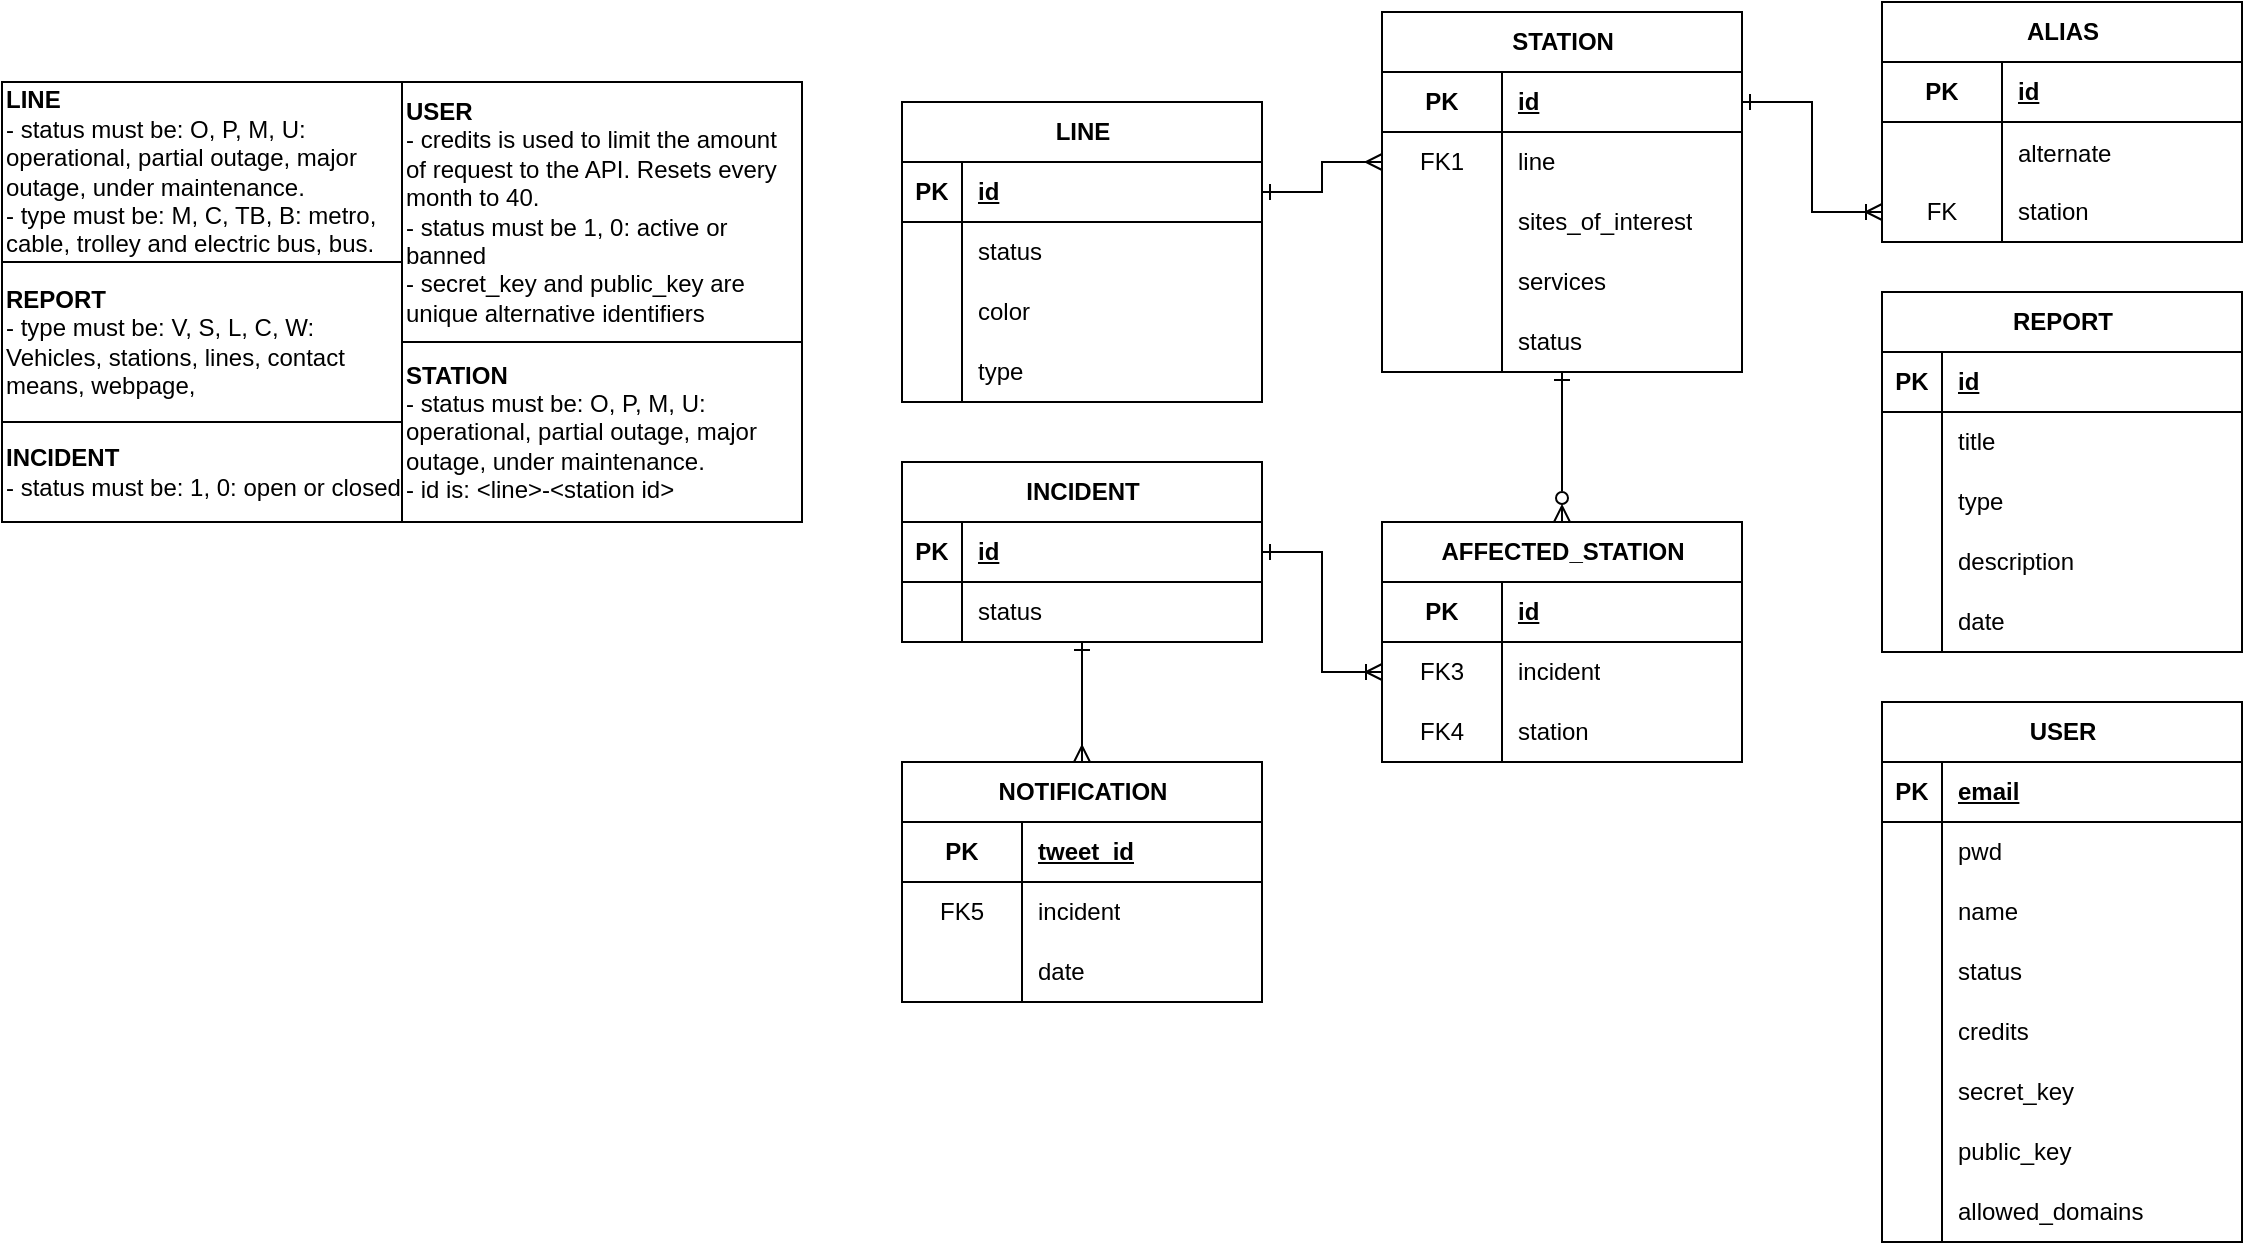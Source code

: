 <mxfile version="21.1.7" type="github">
  <diagram name="Page-1" id="pH_cB6uXY_K46Tci0Ps3">
    <mxGraphModel dx="2284" dy="811" grid="1" gridSize="10" guides="1" tooltips="1" connect="1" arrows="1" fold="1" page="1" pageScale="1" pageWidth="850" pageHeight="1100" math="0" shadow="0">
      <root>
        <mxCell id="0" />
        <mxCell id="1" parent="0" />
        <mxCell id="TTDSjRV2ZxzpHKE5z74O-1" value="LINE" style="shape=table;startSize=30;container=1;collapsible=1;childLayout=tableLayout;fixedRows=1;rowLines=0;fontStyle=1;align=center;resizeLast=1;html=1;" parent="1" vertex="1">
          <mxGeometry x="130" y="90" width="180" height="150" as="geometry" />
        </mxCell>
        <mxCell id="TTDSjRV2ZxzpHKE5z74O-2" value="" style="shape=tableRow;horizontal=0;startSize=0;swimlaneHead=0;swimlaneBody=0;fillColor=none;collapsible=0;dropTarget=0;points=[[0,0.5],[1,0.5]];portConstraint=eastwest;top=0;left=0;right=0;bottom=1;" parent="TTDSjRV2ZxzpHKE5z74O-1" vertex="1">
          <mxGeometry y="30" width="180" height="30" as="geometry" />
        </mxCell>
        <mxCell id="TTDSjRV2ZxzpHKE5z74O-3" value="PK" style="shape=partialRectangle;connectable=0;fillColor=none;top=0;left=0;bottom=0;right=0;fontStyle=1;overflow=hidden;whiteSpace=wrap;html=1;" parent="TTDSjRV2ZxzpHKE5z74O-2" vertex="1">
          <mxGeometry width="30" height="30" as="geometry">
            <mxRectangle width="30" height="30" as="alternateBounds" />
          </mxGeometry>
        </mxCell>
        <mxCell id="TTDSjRV2ZxzpHKE5z74O-4" value="id" style="shape=partialRectangle;connectable=0;fillColor=none;top=0;left=0;bottom=0;right=0;align=left;spacingLeft=6;fontStyle=5;overflow=hidden;whiteSpace=wrap;html=1;" parent="TTDSjRV2ZxzpHKE5z74O-2" vertex="1">
          <mxGeometry x="30" width="150" height="30" as="geometry">
            <mxRectangle width="150" height="30" as="alternateBounds" />
          </mxGeometry>
        </mxCell>
        <mxCell id="TTDSjRV2ZxzpHKE5z74O-5" value="" style="shape=tableRow;horizontal=0;startSize=0;swimlaneHead=0;swimlaneBody=0;fillColor=none;collapsible=0;dropTarget=0;points=[[0,0.5],[1,0.5]];portConstraint=eastwest;top=0;left=0;right=0;bottom=0;" parent="TTDSjRV2ZxzpHKE5z74O-1" vertex="1">
          <mxGeometry y="60" width="180" height="30" as="geometry" />
        </mxCell>
        <mxCell id="TTDSjRV2ZxzpHKE5z74O-6" value="" style="shape=partialRectangle;connectable=0;fillColor=none;top=0;left=0;bottom=0;right=0;editable=1;overflow=hidden;whiteSpace=wrap;html=1;" parent="TTDSjRV2ZxzpHKE5z74O-5" vertex="1">
          <mxGeometry width="30" height="30" as="geometry">
            <mxRectangle width="30" height="30" as="alternateBounds" />
          </mxGeometry>
        </mxCell>
        <mxCell id="TTDSjRV2ZxzpHKE5z74O-7" value="status" style="shape=partialRectangle;connectable=0;fillColor=none;top=0;left=0;bottom=0;right=0;align=left;spacingLeft=6;overflow=hidden;whiteSpace=wrap;html=1;" parent="TTDSjRV2ZxzpHKE5z74O-5" vertex="1">
          <mxGeometry x="30" width="150" height="30" as="geometry">
            <mxRectangle width="150" height="30" as="alternateBounds" />
          </mxGeometry>
        </mxCell>
        <mxCell id="TTDSjRV2ZxzpHKE5z74O-115" value="" style="shape=tableRow;horizontal=0;startSize=0;swimlaneHead=0;swimlaneBody=0;fillColor=none;collapsible=0;dropTarget=0;points=[[0,0.5],[1,0.5]];portConstraint=eastwest;top=0;left=0;right=0;bottom=0;" parent="TTDSjRV2ZxzpHKE5z74O-1" vertex="1">
          <mxGeometry y="90" width="180" height="30" as="geometry" />
        </mxCell>
        <mxCell id="TTDSjRV2ZxzpHKE5z74O-116" value="" style="shape=partialRectangle;connectable=0;fillColor=none;top=0;left=0;bottom=0;right=0;editable=1;overflow=hidden;whiteSpace=wrap;html=1;" parent="TTDSjRV2ZxzpHKE5z74O-115" vertex="1">
          <mxGeometry width="30" height="30" as="geometry">
            <mxRectangle width="30" height="30" as="alternateBounds" />
          </mxGeometry>
        </mxCell>
        <mxCell id="TTDSjRV2ZxzpHKE5z74O-117" value="color" style="shape=partialRectangle;connectable=0;fillColor=none;top=0;left=0;bottom=0;right=0;align=left;spacingLeft=6;overflow=hidden;whiteSpace=wrap;html=1;" parent="TTDSjRV2ZxzpHKE5z74O-115" vertex="1">
          <mxGeometry x="30" width="150" height="30" as="geometry">
            <mxRectangle width="150" height="30" as="alternateBounds" />
          </mxGeometry>
        </mxCell>
        <mxCell id="TTDSjRV2ZxzpHKE5z74O-118" value="" style="shape=tableRow;horizontal=0;startSize=0;swimlaneHead=0;swimlaneBody=0;fillColor=none;collapsible=0;dropTarget=0;points=[[0,0.5],[1,0.5]];portConstraint=eastwest;top=0;left=0;right=0;bottom=0;" parent="TTDSjRV2ZxzpHKE5z74O-1" vertex="1">
          <mxGeometry y="120" width="180" height="30" as="geometry" />
        </mxCell>
        <mxCell id="TTDSjRV2ZxzpHKE5z74O-119" value="" style="shape=partialRectangle;connectable=0;fillColor=none;top=0;left=0;bottom=0;right=0;editable=1;overflow=hidden;whiteSpace=wrap;html=1;" parent="TTDSjRV2ZxzpHKE5z74O-118" vertex="1">
          <mxGeometry width="30" height="30" as="geometry">
            <mxRectangle width="30" height="30" as="alternateBounds" />
          </mxGeometry>
        </mxCell>
        <mxCell id="TTDSjRV2ZxzpHKE5z74O-120" value="type" style="shape=partialRectangle;connectable=0;fillColor=none;top=0;left=0;bottom=0;right=0;align=left;spacingLeft=6;overflow=hidden;whiteSpace=wrap;html=1;" parent="TTDSjRV2ZxzpHKE5z74O-118" vertex="1">
          <mxGeometry x="30" width="150" height="30" as="geometry">
            <mxRectangle width="150" height="30" as="alternateBounds" />
          </mxGeometry>
        </mxCell>
        <mxCell id="TTDSjRV2ZxzpHKE5z74O-14" value="STATION" style="shape=table;startSize=30;container=1;collapsible=1;childLayout=tableLayout;fixedRows=1;rowLines=0;fontStyle=1;align=center;resizeLast=1;html=1;" parent="1" vertex="1">
          <mxGeometry x="370" y="45" width="180" height="180" as="geometry" />
        </mxCell>
        <mxCell id="TTDSjRV2ZxzpHKE5z74O-15" value="" style="shape=tableRow;horizontal=0;startSize=0;swimlaneHead=0;swimlaneBody=0;fillColor=none;collapsible=0;dropTarget=0;points=[[0,0.5],[1,0.5]];portConstraint=eastwest;top=0;left=0;right=0;bottom=1;strokeColor=default;swimlaneLine=1;" parent="TTDSjRV2ZxzpHKE5z74O-14" vertex="1">
          <mxGeometry y="30" width="180" height="30" as="geometry" />
        </mxCell>
        <mxCell id="TTDSjRV2ZxzpHKE5z74O-16" value="PK" style="shape=partialRectangle;connectable=0;fillColor=none;top=0;left=0;bottom=0;right=0;fontStyle=1;overflow=hidden;whiteSpace=wrap;html=1;shadow=0;strokeColor=default;strokeWidth=1;" parent="TTDSjRV2ZxzpHKE5z74O-15" vertex="1">
          <mxGeometry width="60" height="30" as="geometry">
            <mxRectangle width="60" height="30" as="alternateBounds" />
          </mxGeometry>
        </mxCell>
        <mxCell id="TTDSjRV2ZxzpHKE5z74O-17" value="id" style="shape=partialRectangle;connectable=0;fillColor=none;top=0;left=0;bottom=0;right=0;align=left;spacingLeft=6;fontStyle=5;overflow=hidden;whiteSpace=wrap;html=1;shadow=0;strokeColor=default;strokeWidth=1;" parent="TTDSjRV2ZxzpHKE5z74O-15" vertex="1">
          <mxGeometry x="60" width="120" height="30" as="geometry">
            <mxRectangle width="120" height="30" as="alternateBounds" />
          </mxGeometry>
        </mxCell>
        <mxCell id="2Jf9krf_tAscjqMSyNpT-32" value="" style="shape=tableRow;horizontal=0;startSize=0;swimlaneHead=0;swimlaneBody=0;fillColor=none;collapsible=0;dropTarget=0;points=[[0,0.5],[1,0.5]];portConstraint=eastwest;top=0;left=0;right=0;bottom=0;" vertex="1" parent="TTDSjRV2ZxzpHKE5z74O-14">
          <mxGeometry y="60" width="180" height="30" as="geometry" />
        </mxCell>
        <mxCell id="2Jf9krf_tAscjqMSyNpT-33" value="FK1" style="shape=partialRectangle;connectable=0;fillColor=none;top=0;left=0;bottom=0;right=0;fontStyle=0;overflow=hidden;whiteSpace=wrap;html=1;" vertex="1" parent="2Jf9krf_tAscjqMSyNpT-32">
          <mxGeometry width="60" height="30" as="geometry">
            <mxRectangle width="60" height="30" as="alternateBounds" />
          </mxGeometry>
        </mxCell>
        <mxCell id="2Jf9krf_tAscjqMSyNpT-34" value="line" style="shape=partialRectangle;connectable=0;fillColor=none;top=0;left=0;bottom=0;right=0;align=left;spacingLeft=6;fontStyle=0;overflow=hidden;whiteSpace=wrap;html=1;" vertex="1" parent="2Jf9krf_tAscjqMSyNpT-32">
          <mxGeometry x="60" width="120" height="30" as="geometry">
            <mxRectangle width="120" height="30" as="alternateBounds" />
          </mxGeometry>
        </mxCell>
        <mxCell id="TTDSjRV2ZxzpHKE5z74O-21" value="" style="shape=tableRow;horizontal=0;startSize=0;swimlaneHead=0;swimlaneBody=0;fillColor=none;collapsible=0;dropTarget=0;points=[[0,0.5],[1,0.5]];portConstraint=eastwest;top=0;left=0;right=0;bottom=0;" parent="TTDSjRV2ZxzpHKE5z74O-14" vertex="1">
          <mxGeometry y="90" width="180" height="30" as="geometry" />
        </mxCell>
        <mxCell id="TTDSjRV2ZxzpHKE5z74O-22" value="" style="shape=partialRectangle;connectable=0;fillColor=none;top=0;left=0;bottom=0;right=0;editable=1;overflow=hidden;whiteSpace=wrap;html=1;" parent="TTDSjRV2ZxzpHKE5z74O-21" vertex="1">
          <mxGeometry width="60" height="30" as="geometry">
            <mxRectangle width="60" height="30" as="alternateBounds" />
          </mxGeometry>
        </mxCell>
        <mxCell id="TTDSjRV2ZxzpHKE5z74O-23" value="sites_of_interest" style="shape=partialRectangle;connectable=0;fillColor=none;top=0;left=0;bottom=0;right=0;align=left;spacingLeft=6;overflow=hidden;whiteSpace=wrap;html=1;" parent="TTDSjRV2ZxzpHKE5z74O-21" vertex="1">
          <mxGeometry x="60" width="120" height="30" as="geometry">
            <mxRectangle width="120" height="30" as="alternateBounds" />
          </mxGeometry>
        </mxCell>
        <mxCell id="TTDSjRV2ZxzpHKE5z74O-192" value="" style="shape=tableRow;horizontal=0;startSize=0;swimlaneHead=0;swimlaneBody=0;fillColor=none;collapsible=0;dropTarget=0;points=[[0,0.5],[1,0.5]];portConstraint=eastwest;top=0;left=0;right=0;bottom=0;" parent="TTDSjRV2ZxzpHKE5z74O-14" vertex="1">
          <mxGeometry y="120" width="180" height="30" as="geometry" />
        </mxCell>
        <mxCell id="TTDSjRV2ZxzpHKE5z74O-193" value="" style="shape=partialRectangle;connectable=0;fillColor=none;top=0;left=0;bottom=0;right=0;editable=1;overflow=hidden;whiteSpace=wrap;html=1;" parent="TTDSjRV2ZxzpHKE5z74O-192" vertex="1">
          <mxGeometry width="60" height="30" as="geometry">
            <mxRectangle width="60" height="30" as="alternateBounds" />
          </mxGeometry>
        </mxCell>
        <mxCell id="TTDSjRV2ZxzpHKE5z74O-194" value="services" style="shape=partialRectangle;connectable=0;fillColor=none;top=0;left=0;bottom=0;right=0;align=left;spacingLeft=6;overflow=hidden;whiteSpace=wrap;html=1;" parent="TTDSjRV2ZxzpHKE5z74O-192" vertex="1">
          <mxGeometry x="60" width="120" height="30" as="geometry">
            <mxRectangle width="120" height="30" as="alternateBounds" />
          </mxGeometry>
        </mxCell>
        <mxCell id="TTDSjRV2ZxzpHKE5z74O-24" value="" style="shape=tableRow;horizontal=0;startSize=0;swimlaneHead=0;swimlaneBody=0;fillColor=none;collapsible=0;dropTarget=0;points=[[0,0.5],[1,0.5]];portConstraint=eastwest;top=0;left=0;right=0;bottom=0;" parent="TTDSjRV2ZxzpHKE5z74O-14" vertex="1">
          <mxGeometry y="150" width="180" height="30" as="geometry" />
        </mxCell>
        <mxCell id="TTDSjRV2ZxzpHKE5z74O-25" value="" style="shape=partialRectangle;connectable=0;fillColor=none;top=0;left=0;bottom=0;right=0;editable=1;overflow=hidden;whiteSpace=wrap;html=1;" parent="TTDSjRV2ZxzpHKE5z74O-24" vertex="1">
          <mxGeometry width="60" height="30" as="geometry">
            <mxRectangle width="60" height="30" as="alternateBounds" />
          </mxGeometry>
        </mxCell>
        <mxCell id="TTDSjRV2ZxzpHKE5z74O-26" value="status" style="shape=partialRectangle;connectable=0;fillColor=none;top=0;left=0;bottom=0;right=0;align=left;spacingLeft=6;overflow=hidden;whiteSpace=wrap;html=1;" parent="TTDSjRV2ZxzpHKE5z74O-24" vertex="1">
          <mxGeometry x="60" width="120" height="30" as="geometry">
            <mxRectangle width="120" height="30" as="alternateBounds" />
          </mxGeometry>
        </mxCell>
        <mxCell id="TTDSjRV2ZxzpHKE5z74O-27" value="USER" style="shape=table;startSize=30;container=1;collapsible=1;childLayout=tableLayout;fixedRows=1;rowLines=0;fontStyle=1;align=center;resizeLast=1;html=1;" parent="1" vertex="1">
          <mxGeometry x="620" y="390" width="180" height="270" as="geometry" />
        </mxCell>
        <mxCell id="L_7EKdPzwVkIUu_ED1JU-45" value="" style="shape=tableRow;horizontal=0;startSize=0;swimlaneHead=0;swimlaneBody=0;fillColor=none;collapsible=0;dropTarget=0;points=[[0,0.5],[1,0.5]];portConstraint=eastwest;top=0;left=0;right=0;bottom=1;" parent="TTDSjRV2ZxzpHKE5z74O-27" vertex="1">
          <mxGeometry y="30" width="180" height="30" as="geometry" />
        </mxCell>
        <mxCell id="L_7EKdPzwVkIUu_ED1JU-46" value="PK" style="shape=partialRectangle;connectable=0;fillColor=none;top=0;left=0;bottom=0;right=0;fontStyle=1;overflow=hidden;whiteSpace=wrap;html=1;" parent="L_7EKdPzwVkIUu_ED1JU-45" vertex="1">
          <mxGeometry width="30" height="30" as="geometry">
            <mxRectangle width="30" height="30" as="alternateBounds" />
          </mxGeometry>
        </mxCell>
        <mxCell id="L_7EKdPzwVkIUu_ED1JU-47" value="email" style="shape=partialRectangle;connectable=0;fillColor=none;top=0;left=0;bottom=0;right=0;align=left;spacingLeft=6;fontStyle=5;overflow=hidden;whiteSpace=wrap;html=1;" parent="L_7EKdPzwVkIUu_ED1JU-45" vertex="1">
          <mxGeometry x="30" width="150" height="30" as="geometry">
            <mxRectangle width="150" height="30" as="alternateBounds" />
          </mxGeometry>
        </mxCell>
        <mxCell id="TTDSjRV2ZxzpHKE5z74O-31" value="" style="shape=tableRow;horizontal=0;startSize=0;swimlaneHead=0;swimlaneBody=0;fillColor=none;collapsible=0;dropTarget=0;points=[[0,0.5],[1,0.5]];portConstraint=eastwest;top=0;left=0;right=0;bottom=0;" parent="TTDSjRV2ZxzpHKE5z74O-27" vertex="1">
          <mxGeometry y="60" width="180" height="30" as="geometry" />
        </mxCell>
        <mxCell id="TTDSjRV2ZxzpHKE5z74O-32" value="" style="shape=partialRectangle;connectable=0;fillColor=none;top=0;left=0;bottom=0;right=0;editable=1;overflow=hidden;whiteSpace=wrap;html=1;" parent="TTDSjRV2ZxzpHKE5z74O-31" vertex="1">
          <mxGeometry width="30" height="30" as="geometry">
            <mxRectangle width="30" height="30" as="alternateBounds" />
          </mxGeometry>
        </mxCell>
        <mxCell id="TTDSjRV2ZxzpHKE5z74O-33" value="pwd" style="shape=partialRectangle;connectable=0;fillColor=none;top=0;left=0;bottom=0;right=0;align=left;spacingLeft=6;overflow=hidden;whiteSpace=wrap;html=1;" parent="TTDSjRV2ZxzpHKE5z74O-31" vertex="1">
          <mxGeometry x="30" width="150" height="30" as="geometry">
            <mxRectangle width="150" height="30" as="alternateBounds" />
          </mxGeometry>
        </mxCell>
        <mxCell id="TTDSjRV2ZxzpHKE5z74O-34" value="" style="shape=tableRow;horizontal=0;startSize=0;swimlaneHead=0;swimlaneBody=0;fillColor=none;collapsible=0;dropTarget=0;points=[[0,0.5],[1,0.5]];portConstraint=eastwest;top=0;left=0;right=0;bottom=0;" parent="TTDSjRV2ZxzpHKE5z74O-27" vertex="1">
          <mxGeometry y="90" width="180" height="30" as="geometry" />
        </mxCell>
        <mxCell id="TTDSjRV2ZxzpHKE5z74O-35" value="" style="shape=partialRectangle;connectable=0;fillColor=none;top=0;left=0;bottom=0;right=0;editable=1;overflow=hidden;whiteSpace=wrap;html=1;" parent="TTDSjRV2ZxzpHKE5z74O-34" vertex="1">
          <mxGeometry width="30" height="30" as="geometry">
            <mxRectangle width="30" height="30" as="alternateBounds" />
          </mxGeometry>
        </mxCell>
        <mxCell id="TTDSjRV2ZxzpHKE5z74O-36" value="name" style="shape=partialRectangle;connectable=0;fillColor=none;top=0;left=0;bottom=0;right=0;align=left;spacingLeft=6;overflow=hidden;whiteSpace=wrap;html=1;" parent="TTDSjRV2ZxzpHKE5z74O-34" vertex="1">
          <mxGeometry x="30" width="150" height="30" as="geometry">
            <mxRectangle width="150" height="30" as="alternateBounds" />
          </mxGeometry>
        </mxCell>
        <mxCell id="TTDSjRV2ZxzpHKE5z74O-152" value="" style="shape=tableRow;horizontal=0;startSize=0;swimlaneHead=0;swimlaneBody=0;fillColor=none;collapsible=0;dropTarget=0;points=[[0,0.5],[1,0.5]];portConstraint=eastwest;top=0;left=0;right=0;bottom=0;" parent="TTDSjRV2ZxzpHKE5z74O-27" vertex="1">
          <mxGeometry y="120" width="180" height="30" as="geometry" />
        </mxCell>
        <mxCell id="TTDSjRV2ZxzpHKE5z74O-153" value="" style="shape=partialRectangle;connectable=0;fillColor=none;top=0;left=0;bottom=0;right=0;editable=1;overflow=hidden;whiteSpace=wrap;html=1;" parent="TTDSjRV2ZxzpHKE5z74O-152" vertex="1">
          <mxGeometry width="30" height="30" as="geometry">
            <mxRectangle width="30" height="30" as="alternateBounds" />
          </mxGeometry>
        </mxCell>
        <mxCell id="TTDSjRV2ZxzpHKE5z74O-154" value="status" style="shape=partialRectangle;connectable=0;fillColor=none;top=0;left=0;bottom=0;right=0;align=left;spacingLeft=6;overflow=hidden;whiteSpace=wrap;html=1;" parent="TTDSjRV2ZxzpHKE5z74O-152" vertex="1">
          <mxGeometry x="30" width="150" height="30" as="geometry">
            <mxRectangle width="150" height="30" as="alternateBounds" />
          </mxGeometry>
        </mxCell>
        <mxCell id="TTDSjRV2ZxzpHKE5z74O-37" value="" style="shape=tableRow;horizontal=0;startSize=0;swimlaneHead=0;swimlaneBody=0;fillColor=none;collapsible=0;dropTarget=0;points=[[0,0.5],[1,0.5]];portConstraint=eastwest;top=0;left=0;right=0;bottom=0;" parent="TTDSjRV2ZxzpHKE5z74O-27" vertex="1">
          <mxGeometry y="150" width="180" height="30" as="geometry" />
        </mxCell>
        <mxCell id="TTDSjRV2ZxzpHKE5z74O-38" value="" style="shape=partialRectangle;connectable=0;fillColor=none;top=0;left=0;bottom=0;right=0;editable=1;overflow=hidden;whiteSpace=wrap;html=1;" parent="TTDSjRV2ZxzpHKE5z74O-37" vertex="1">
          <mxGeometry width="30" height="30" as="geometry">
            <mxRectangle width="30" height="30" as="alternateBounds" />
          </mxGeometry>
        </mxCell>
        <mxCell id="TTDSjRV2ZxzpHKE5z74O-39" value="credits" style="shape=partialRectangle;connectable=0;fillColor=none;top=0;left=0;bottom=0;right=0;align=left;spacingLeft=6;overflow=hidden;whiteSpace=wrap;html=1;" parent="TTDSjRV2ZxzpHKE5z74O-37" vertex="1">
          <mxGeometry x="30" width="150" height="30" as="geometry">
            <mxRectangle width="150" height="30" as="alternateBounds" />
          </mxGeometry>
        </mxCell>
        <mxCell id="TTDSjRV2ZxzpHKE5z74O-121" value="" style="shape=tableRow;horizontal=0;startSize=0;swimlaneHead=0;swimlaneBody=0;fillColor=none;collapsible=0;dropTarget=0;points=[[0,0.5],[1,0.5]];portConstraint=eastwest;top=0;left=0;right=0;bottom=0;" parent="TTDSjRV2ZxzpHKE5z74O-27" vertex="1">
          <mxGeometry y="180" width="180" height="30" as="geometry" />
        </mxCell>
        <mxCell id="TTDSjRV2ZxzpHKE5z74O-122" value="" style="shape=partialRectangle;connectable=0;fillColor=none;top=0;left=0;bottom=0;right=0;editable=1;overflow=hidden;whiteSpace=wrap;html=1;" parent="TTDSjRV2ZxzpHKE5z74O-121" vertex="1">
          <mxGeometry width="30" height="30" as="geometry">
            <mxRectangle width="30" height="30" as="alternateBounds" />
          </mxGeometry>
        </mxCell>
        <mxCell id="TTDSjRV2ZxzpHKE5z74O-123" value="secret_key" style="shape=partialRectangle;connectable=0;fillColor=none;top=0;left=0;bottom=0;right=0;align=left;spacingLeft=6;overflow=hidden;whiteSpace=wrap;html=1;" parent="TTDSjRV2ZxzpHKE5z74O-121" vertex="1">
          <mxGeometry x="30" width="150" height="30" as="geometry">
            <mxRectangle width="150" height="30" as="alternateBounds" />
          </mxGeometry>
        </mxCell>
        <mxCell id="TTDSjRV2ZxzpHKE5z74O-124" value="" style="shape=tableRow;horizontal=0;startSize=0;swimlaneHead=0;swimlaneBody=0;fillColor=none;collapsible=0;dropTarget=0;points=[[0,0.5],[1,0.5]];portConstraint=eastwest;top=0;left=0;right=0;bottom=0;" parent="TTDSjRV2ZxzpHKE5z74O-27" vertex="1">
          <mxGeometry y="210" width="180" height="30" as="geometry" />
        </mxCell>
        <mxCell id="TTDSjRV2ZxzpHKE5z74O-125" value="" style="shape=partialRectangle;connectable=0;fillColor=none;top=0;left=0;bottom=0;right=0;editable=1;overflow=hidden;whiteSpace=wrap;html=1;" parent="TTDSjRV2ZxzpHKE5z74O-124" vertex="1">
          <mxGeometry width="30" height="30" as="geometry">
            <mxRectangle width="30" height="30" as="alternateBounds" />
          </mxGeometry>
        </mxCell>
        <mxCell id="TTDSjRV2ZxzpHKE5z74O-126" value="public_key" style="shape=partialRectangle;connectable=0;fillColor=none;top=0;left=0;bottom=0;right=0;align=left;spacingLeft=6;overflow=hidden;whiteSpace=wrap;html=1;" parent="TTDSjRV2ZxzpHKE5z74O-124" vertex="1">
          <mxGeometry x="30" width="150" height="30" as="geometry">
            <mxRectangle width="150" height="30" as="alternateBounds" />
          </mxGeometry>
        </mxCell>
        <mxCell id="TTDSjRV2ZxzpHKE5z74O-149" value="" style="shape=tableRow;horizontal=0;startSize=0;swimlaneHead=0;swimlaneBody=0;fillColor=none;collapsible=0;dropTarget=0;points=[[0,0.5],[1,0.5]];portConstraint=eastwest;top=0;left=0;right=0;bottom=0;" parent="TTDSjRV2ZxzpHKE5z74O-27" vertex="1">
          <mxGeometry y="240" width="180" height="30" as="geometry" />
        </mxCell>
        <mxCell id="TTDSjRV2ZxzpHKE5z74O-150" value="" style="shape=partialRectangle;connectable=0;fillColor=none;top=0;left=0;bottom=0;right=0;editable=1;overflow=hidden;whiteSpace=wrap;html=1;" parent="TTDSjRV2ZxzpHKE5z74O-149" vertex="1">
          <mxGeometry width="30" height="30" as="geometry">
            <mxRectangle width="30" height="30" as="alternateBounds" />
          </mxGeometry>
        </mxCell>
        <mxCell id="TTDSjRV2ZxzpHKE5z74O-151" value="allowed_domains" style="shape=partialRectangle;connectable=0;fillColor=none;top=0;left=0;bottom=0;right=0;align=left;spacingLeft=6;overflow=hidden;whiteSpace=wrap;html=1;" parent="TTDSjRV2ZxzpHKE5z74O-149" vertex="1">
          <mxGeometry x="30" width="150" height="30" as="geometry">
            <mxRectangle width="150" height="30" as="alternateBounds" />
          </mxGeometry>
        </mxCell>
        <mxCell id="L_7EKdPzwVkIUu_ED1JU-61" style="edgeStyle=orthogonalEdgeStyle;rounded=0;orthogonalLoop=1;jettySize=auto;html=1;entryX=0.5;entryY=0;entryDx=0;entryDy=0;endArrow=ERmany;endFill=0;startArrow=ERone;startFill=0;" parent="1" source="TTDSjRV2ZxzpHKE5z74O-40" target="TTDSjRV2ZxzpHKE5z74O-53" edge="1">
          <mxGeometry relative="1" as="geometry" />
        </mxCell>
        <mxCell id="TTDSjRV2ZxzpHKE5z74O-40" value="INCIDENT" style="shape=table;startSize=30;container=1;collapsible=1;childLayout=tableLayout;fixedRows=1;rowLines=0;fontStyle=1;align=center;resizeLast=1;html=1;" parent="1" vertex="1">
          <mxGeometry x="130" y="270" width="180" height="90" as="geometry" />
        </mxCell>
        <mxCell id="TTDSjRV2ZxzpHKE5z74O-41" value="" style="shape=tableRow;horizontal=0;startSize=0;swimlaneHead=0;swimlaneBody=0;fillColor=none;collapsible=0;dropTarget=0;points=[[0,0.5],[1,0.5]];portConstraint=eastwest;top=0;left=0;right=0;bottom=1;" parent="TTDSjRV2ZxzpHKE5z74O-40" vertex="1">
          <mxGeometry y="30" width="180" height="30" as="geometry" />
        </mxCell>
        <mxCell id="TTDSjRV2ZxzpHKE5z74O-42" value="PK" style="shape=partialRectangle;connectable=0;fillColor=none;top=0;left=0;bottom=0;right=0;fontStyle=1;overflow=hidden;whiteSpace=wrap;html=1;" parent="TTDSjRV2ZxzpHKE5z74O-41" vertex="1">
          <mxGeometry width="30" height="30" as="geometry">
            <mxRectangle width="30" height="30" as="alternateBounds" />
          </mxGeometry>
        </mxCell>
        <mxCell id="TTDSjRV2ZxzpHKE5z74O-43" value="id" style="shape=partialRectangle;connectable=0;fillColor=none;top=0;left=0;bottom=0;right=0;align=left;spacingLeft=6;fontStyle=5;overflow=hidden;whiteSpace=wrap;html=1;" parent="TTDSjRV2ZxzpHKE5z74O-41" vertex="1">
          <mxGeometry x="30" width="150" height="30" as="geometry">
            <mxRectangle width="150" height="30" as="alternateBounds" />
          </mxGeometry>
        </mxCell>
        <mxCell id="TTDSjRV2ZxzpHKE5z74O-201" value="" style="shape=tableRow;horizontal=0;startSize=0;swimlaneHead=0;swimlaneBody=0;fillColor=none;collapsible=0;dropTarget=0;points=[[0,0.5],[1,0.5]];portConstraint=eastwest;top=0;left=0;right=0;bottom=0;" parent="TTDSjRV2ZxzpHKE5z74O-40" vertex="1">
          <mxGeometry y="60" width="180" height="30" as="geometry" />
        </mxCell>
        <mxCell id="TTDSjRV2ZxzpHKE5z74O-202" value="" style="shape=partialRectangle;connectable=0;fillColor=none;top=0;left=0;bottom=0;right=0;editable=1;overflow=hidden;whiteSpace=wrap;html=1;" parent="TTDSjRV2ZxzpHKE5z74O-201" vertex="1">
          <mxGeometry width="30" height="30" as="geometry">
            <mxRectangle width="30" height="30" as="alternateBounds" />
          </mxGeometry>
        </mxCell>
        <mxCell id="TTDSjRV2ZxzpHKE5z74O-203" value="status" style="shape=partialRectangle;connectable=0;fillColor=none;top=0;left=0;bottom=0;right=0;align=left;spacingLeft=6;overflow=hidden;whiteSpace=wrap;html=1;" parent="TTDSjRV2ZxzpHKE5z74O-201" vertex="1">
          <mxGeometry x="30" width="150" height="30" as="geometry">
            <mxRectangle width="150" height="30" as="alternateBounds" />
          </mxGeometry>
        </mxCell>
        <mxCell id="TTDSjRV2ZxzpHKE5z74O-53" value="NOTIFICATION" style="shape=table;startSize=30;container=1;collapsible=1;childLayout=tableLayout;fixedRows=1;rowLines=0;fontStyle=1;align=center;resizeLast=1;html=1;" parent="1" vertex="1">
          <mxGeometry x="130" y="420" width="180" height="120" as="geometry" />
        </mxCell>
        <mxCell id="TTDSjRV2ZxzpHKE5z74O-54" value="" style="shape=tableRow;horizontal=0;startSize=0;swimlaneHead=0;swimlaneBody=0;fillColor=none;collapsible=0;dropTarget=0;points=[[0,0.5],[1,0.5]];portConstraint=eastwest;top=0;left=0;right=0;bottom=1;" parent="TTDSjRV2ZxzpHKE5z74O-53" vertex="1">
          <mxGeometry y="30" width="180" height="30" as="geometry" />
        </mxCell>
        <mxCell id="TTDSjRV2ZxzpHKE5z74O-55" value="PK" style="shape=partialRectangle;connectable=0;fillColor=none;top=0;left=0;bottom=0;right=0;fontStyle=1;overflow=hidden;whiteSpace=wrap;html=1;" parent="TTDSjRV2ZxzpHKE5z74O-54" vertex="1">
          <mxGeometry width="60" height="30" as="geometry">
            <mxRectangle width="60" height="30" as="alternateBounds" />
          </mxGeometry>
        </mxCell>
        <mxCell id="TTDSjRV2ZxzpHKE5z74O-56" value="tweet_id" style="shape=partialRectangle;connectable=0;fillColor=none;top=0;left=0;bottom=0;right=0;align=left;spacingLeft=6;fontStyle=5;overflow=hidden;whiteSpace=wrap;html=1;" parent="TTDSjRV2ZxzpHKE5z74O-54" vertex="1">
          <mxGeometry x="60" width="120" height="30" as="geometry">
            <mxRectangle width="120" height="30" as="alternateBounds" />
          </mxGeometry>
        </mxCell>
        <mxCell id="TTDSjRV2ZxzpHKE5z74O-63" value="" style="shape=tableRow;horizontal=0;startSize=0;swimlaneHead=0;swimlaneBody=0;fillColor=none;collapsible=0;dropTarget=0;points=[[0,0.5],[1,0.5]];portConstraint=eastwest;top=0;left=0;right=0;bottom=0;" parent="TTDSjRV2ZxzpHKE5z74O-53" vertex="1">
          <mxGeometry y="60" width="180" height="30" as="geometry" />
        </mxCell>
        <mxCell id="TTDSjRV2ZxzpHKE5z74O-64" value="FK5" style="shape=partialRectangle;connectable=0;fillColor=none;top=0;left=0;bottom=0;right=0;editable=1;overflow=hidden;whiteSpace=wrap;html=1;" parent="TTDSjRV2ZxzpHKE5z74O-63" vertex="1">
          <mxGeometry width="60" height="30" as="geometry">
            <mxRectangle width="60" height="30" as="alternateBounds" />
          </mxGeometry>
        </mxCell>
        <mxCell id="TTDSjRV2ZxzpHKE5z74O-65" value="incident" style="shape=partialRectangle;connectable=0;fillColor=none;top=0;left=0;bottom=0;right=0;align=left;spacingLeft=6;overflow=hidden;whiteSpace=wrap;html=1;" parent="TTDSjRV2ZxzpHKE5z74O-63" vertex="1">
          <mxGeometry x="60" width="120" height="30" as="geometry">
            <mxRectangle width="120" height="30" as="alternateBounds" />
          </mxGeometry>
        </mxCell>
        <mxCell id="L_7EKdPzwVkIUu_ED1JU-62" value="" style="shape=tableRow;horizontal=0;startSize=0;swimlaneHead=0;swimlaneBody=0;fillColor=none;collapsible=0;dropTarget=0;points=[[0,0.5],[1,0.5]];portConstraint=eastwest;top=0;left=0;right=0;bottom=0;" parent="TTDSjRV2ZxzpHKE5z74O-53" vertex="1">
          <mxGeometry y="90" width="180" height="30" as="geometry" />
        </mxCell>
        <mxCell id="L_7EKdPzwVkIUu_ED1JU-63" value="" style="shape=partialRectangle;connectable=0;fillColor=none;top=0;left=0;bottom=0;right=0;editable=1;overflow=hidden;whiteSpace=wrap;html=1;" parent="L_7EKdPzwVkIUu_ED1JU-62" vertex="1">
          <mxGeometry width="60" height="30" as="geometry">
            <mxRectangle width="60" height="30" as="alternateBounds" />
          </mxGeometry>
        </mxCell>
        <mxCell id="L_7EKdPzwVkIUu_ED1JU-64" value="date" style="shape=partialRectangle;connectable=0;fillColor=none;top=0;left=0;bottom=0;right=0;align=left;spacingLeft=6;overflow=hidden;whiteSpace=wrap;html=1;" parent="L_7EKdPzwVkIUu_ED1JU-62" vertex="1">
          <mxGeometry x="60" width="120" height="30" as="geometry">
            <mxRectangle width="120" height="30" as="alternateBounds" />
          </mxGeometry>
        </mxCell>
        <mxCell id="TTDSjRV2ZxzpHKE5z74O-66" value="REPORT" style="shape=table;startSize=30;container=1;collapsible=1;childLayout=tableLayout;fixedRows=1;rowLines=0;fontStyle=1;align=center;resizeLast=1;html=1;" parent="1" vertex="1">
          <mxGeometry x="620" y="185" width="180" height="180" as="geometry" />
        </mxCell>
        <mxCell id="TTDSjRV2ZxzpHKE5z74O-67" value="" style="shape=tableRow;horizontal=0;startSize=0;swimlaneHead=0;swimlaneBody=0;fillColor=none;collapsible=0;dropTarget=0;points=[[0,0.5],[1,0.5]];portConstraint=eastwest;top=0;left=0;right=0;bottom=1;" parent="TTDSjRV2ZxzpHKE5z74O-66" vertex="1">
          <mxGeometry y="30" width="180" height="30" as="geometry" />
        </mxCell>
        <mxCell id="TTDSjRV2ZxzpHKE5z74O-68" value="PK" style="shape=partialRectangle;connectable=0;fillColor=none;top=0;left=0;bottom=0;right=0;fontStyle=1;overflow=hidden;whiteSpace=wrap;html=1;" parent="TTDSjRV2ZxzpHKE5z74O-67" vertex="1">
          <mxGeometry width="30" height="30" as="geometry">
            <mxRectangle width="30" height="30" as="alternateBounds" />
          </mxGeometry>
        </mxCell>
        <mxCell id="TTDSjRV2ZxzpHKE5z74O-69" value="id" style="shape=partialRectangle;connectable=0;fillColor=none;top=0;left=0;bottom=0;right=0;align=left;spacingLeft=6;fontStyle=5;overflow=hidden;whiteSpace=wrap;html=1;" parent="TTDSjRV2ZxzpHKE5z74O-67" vertex="1">
          <mxGeometry x="30" width="150" height="30" as="geometry">
            <mxRectangle width="150" height="30" as="alternateBounds" />
          </mxGeometry>
        </mxCell>
        <mxCell id="TTDSjRV2ZxzpHKE5z74O-70" value="" style="shape=tableRow;horizontal=0;startSize=0;swimlaneHead=0;swimlaneBody=0;fillColor=none;collapsible=0;dropTarget=0;points=[[0,0.5],[1,0.5]];portConstraint=eastwest;top=0;left=0;right=0;bottom=0;" parent="TTDSjRV2ZxzpHKE5z74O-66" vertex="1">
          <mxGeometry y="60" width="180" height="30" as="geometry" />
        </mxCell>
        <mxCell id="TTDSjRV2ZxzpHKE5z74O-71" value="" style="shape=partialRectangle;connectable=0;fillColor=none;top=0;left=0;bottom=0;right=0;editable=1;overflow=hidden;whiteSpace=wrap;html=1;" parent="TTDSjRV2ZxzpHKE5z74O-70" vertex="1">
          <mxGeometry width="30" height="30" as="geometry">
            <mxRectangle width="30" height="30" as="alternateBounds" />
          </mxGeometry>
        </mxCell>
        <mxCell id="TTDSjRV2ZxzpHKE5z74O-72" value="title" style="shape=partialRectangle;connectable=0;fillColor=none;top=0;left=0;bottom=0;right=0;align=left;spacingLeft=6;overflow=hidden;whiteSpace=wrap;html=1;" parent="TTDSjRV2ZxzpHKE5z74O-70" vertex="1">
          <mxGeometry x="30" width="150" height="30" as="geometry">
            <mxRectangle width="150" height="30" as="alternateBounds" />
          </mxGeometry>
        </mxCell>
        <mxCell id="TTDSjRV2ZxzpHKE5z74O-73" value="" style="shape=tableRow;horizontal=0;startSize=0;swimlaneHead=0;swimlaneBody=0;fillColor=none;collapsible=0;dropTarget=0;points=[[0,0.5],[1,0.5]];portConstraint=eastwest;top=0;left=0;right=0;bottom=0;" parent="TTDSjRV2ZxzpHKE5z74O-66" vertex="1">
          <mxGeometry y="90" width="180" height="30" as="geometry" />
        </mxCell>
        <mxCell id="TTDSjRV2ZxzpHKE5z74O-74" value="" style="shape=partialRectangle;connectable=0;fillColor=none;top=0;left=0;bottom=0;right=0;editable=1;overflow=hidden;whiteSpace=wrap;html=1;" parent="TTDSjRV2ZxzpHKE5z74O-73" vertex="1">
          <mxGeometry width="30" height="30" as="geometry">
            <mxRectangle width="30" height="30" as="alternateBounds" />
          </mxGeometry>
        </mxCell>
        <mxCell id="TTDSjRV2ZxzpHKE5z74O-75" value="type" style="shape=partialRectangle;connectable=0;fillColor=none;top=0;left=0;bottom=0;right=0;align=left;spacingLeft=6;overflow=hidden;whiteSpace=wrap;html=1;" parent="TTDSjRV2ZxzpHKE5z74O-73" vertex="1">
          <mxGeometry x="30" width="150" height="30" as="geometry">
            <mxRectangle width="150" height="30" as="alternateBounds" />
          </mxGeometry>
        </mxCell>
        <mxCell id="TTDSjRV2ZxzpHKE5z74O-76" value="" style="shape=tableRow;horizontal=0;startSize=0;swimlaneHead=0;swimlaneBody=0;fillColor=none;collapsible=0;dropTarget=0;points=[[0,0.5],[1,0.5]];portConstraint=eastwest;top=0;left=0;right=0;bottom=0;" parent="TTDSjRV2ZxzpHKE5z74O-66" vertex="1">
          <mxGeometry y="120" width="180" height="30" as="geometry" />
        </mxCell>
        <mxCell id="TTDSjRV2ZxzpHKE5z74O-77" value="" style="shape=partialRectangle;connectable=0;fillColor=none;top=0;left=0;bottom=0;right=0;editable=1;overflow=hidden;whiteSpace=wrap;html=1;" parent="TTDSjRV2ZxzpHKE5z74O-76" vertex="1">
          <mxGeometry width="30" height="30" as="geometry">
            <mxRectangle width="30" height="30" as="alternateBounds" />
          </mxGeometry>
        </mxCell>
        <mxCell id="TTDSjRV2ZxzpHKE5z74O-78" value="description" style="shape=partialRectangle;connectable=0;fillColor=none;top=0;left=0;bottom=0;right=0;align=left;spacingLeft=6;overflow=hidden;whiteSpace=wrap;html=1;" parent="TTDSjRV2ZxzpHKE5z74O-76" vertex="1">
          <mxGeometry x="30" width="150" height="30" as="geometry">
            <mxRectangle width="150" height="30" as="alternateBounds" />
          </mxGeometry>
        </mxCell>
        <mxCell id="TTDSjRV2ZxzpHKE5z74O-187" value="" style="shape=tableRow;horizontal=0;startSize=0;swimlaneHead=0;swimlaneBody=0;fillColor=none;collapsible=0;dropTarget=0;points=[[0,0.5],[1,0.5]];portConstraint=eastwest;top=0;left=0;right=0;bottom=0;" parent="TTDSjRV2ZxzpHKE5z74O-66" vertex="1">
          <mxGeometry y="150" width="180" height="30" as="geometry" />
        </mxCell>
        <mxCell id="TTDSjRV2ZxzpHKE5z74O-188" value="" style="shape=partialRectangle;connectable=0;fillColor=none;top=0;left=0;bottom=0;right=0;editable=1;overflow=hidden;whiteSpace=wrap;html=1;" parent="TTDSjRV2ZxzpHKE5z74O-187" vertex="1">
          <mxGeometry width="30" height="30" as="geometry">
            <mxRectangle width="30" height="30" as="alternateBounds" />
          </mxGeometry>
        </mxCell>
        <mxCell id="TTDSjRV2ZxzpHKE5z74O-189" value="date" style="shape=partialRectangle;connectable=0;fillColor=none;top=0;left=0;bottom=0;right=0;align=left;spacingLeft=6;overflow=hidden;whiteSpace=wrap;html=1;" parent="TTDSjRV2ZxzpHKE5z74O-187" vertex="1">
          <mxGeometry x="30" width="150" height="30" as="geometry">
            <mxRectangle width="150" height="30" as="alternateBounds" />
          </mxGeometry>
        </mxCell>
        <mxCell id="TTDSjRV2ZxzpHKE5z74O-113" value="&lt;b&gt;LINE&lt;/b&gt;&lt;br&gt;- status must be: O, P, M, U: operational, partial outage, major outage, under maintenance.&lt;br&gt;- type must be: M, C, TB, B: metro, cable, trolley and electric bus, bus." style="rounded=0;whiteSpace=wrap;html=1;align=left;" parent="1" vertex="1">
          <mxGeometry x="-320" y="80" width="200" height="90" as="geometry" />
        </mxCell>
        <mxCell id="TTDSjRV2ZxzpHKE5z74O-114" value="&lt;b&gt;USER&lt;/b&gt;&lt;br&gt;- credits is used to limit the amount of request to the API. Resets every month to 40.&lt;br&gt;- status must be 1, 0: active or banned&lt;br&gt;- secret_key and public_key are unique alternative identifiers" style="rounded=0;whiteSpace=wrap;html=1;align=left;" parent="1" vertex="1">
          <mxGeometry x="-120" y="80" width="200" height="130" as="geometry" />
        </mxCell>
        <mxCell id="TTDSjRV2ZxzpHKE5z74O-190" value="&lt;b&gt;REPORT&lt;/b&gt;&lt;br&gt;- type must be: V, S, L, C, W: Vehicles, stations, lines,&amp;nbsp;contact means, webpage," style="rounded=0;whiteSpace=wrap;html=1;align=left;" parent="1" vertex="1">
          <mxGeometry x="-320" y="170" width="200" height="80" as="geometry" />
        </mxCell>
        <mxCell id="TTDSjRV2ZxzpHKE5z74O-198" value="&lt;b&gt;STATION&lt;/b&gt;&lt;br&gt;- status must be: O, P, M, U: operational, partial outage, major outage, under maintenance.&lt;br&gt;- id is: &amp;lt;line&amp;gt;-&amp;lt;station id&amp;gt;" style="rounded=0;whiteSpace=wrap;html=1;align=left;" parent="1" vertex="1">
          <mxGeometry x="-120" y="210" width="200" height="90" as="geometry" />
        </mxCell>
        <mxCell id="TTDSjRV2ZxzpHKE5z74O-204" value="&lt;b&gt;INCIDENT&lt;/b&gt;&lt;br&gt;- status must be: 1, 0: open or closed" style="rounded=0;whiteSpace=wrap;html=1;align=left;" parent="1" vertex="1">
          <mxGeometry x="-320" y="250" width="200" height="50" as="geometry" />
        </mxCell>
        <mxCell id="L_7EKdPzwVkIUu_ED1JU-7" value="ALIAS" style="shape=table;startSize=30;container=1;collapsible=1;childLayout=tableLayout;fixedRows=1;rowLines=0;fontStyle=1;align=center;resizeLast=1;html=1;" parent="1" vertex="1">
          <mxGeometry x="620" y="40" width="180" height="120" as="geometry" />
        </mxCell>
        <mxCell id="2Jf9krf_tAscjqMSyNpT-23" value="" style="shape=tableRow;horizontal=0;startSize=0;swimlaneHead=0;swimlaneBody=0;fillColor=none;collapsible=0;dropTarget=0;points=[[0,0.5],[1,0.5]];portConstraint=eastwest;top=0;left=0;right=0;bottom=1;" vertex="1" parent="L_7EKdPzwVkIUu_ED1JU-7">
          <mxGeometry y="30" width="180" height="30" as="geometry" />
        </mxCell>
        <mxCell id="2Jf9krf_tAscjqMSyNpT-24" value="PK" style="shape=partialRectangle;connectable=0;fillColor=none;top=0;left=0;bottom=0;right=0;fontStyle=1;overflow=hidden;whiteSpace=wrap;html=1;" vertex="1" parent="2Jf9krf_tAscjqMSyNpT-23">
          <mxGeometry width="60" height="30" as="geometry">
            <mxRectangle width="60" height="30" as="alternateBounds" />
          </mxGeometry>
        </mxCell>
        <mxCell id="2Jf9krf_tAscjqMSyNpT-25" value="id" style="shape=partialRectangle;connectable=0;fillColor=none;top=0;left=0;bottom=0;right=0;align=left;spacingLeft=6;fontStyle=5;overflow=hidden;whiteSpace=wrap;html=1;" vertex="1" parent="2Jf9krf_tAscjqMSyNpT-23">
          <mxGeometry x="60" width="120" height="30" as="geometry">
            <mxRectangle width="120" height="30" as="alternateBounds" />
          </mxGeometry>
        </mxCell>
        <mxCell id="2Jf9krf_tAscjqMSyNpT-17" value="" style="shape=tableRow;horizontal=0;startSize=0;swimlaneHead=0;swimlaneBody=0;fillColor=none;collapsible=0;dropTarget=0;points=[[0,0.5],[1,0.5]];portConstraint=eastwest;top=0;left=0;right=0;bottom=0;" vertex="1" parent="L_7EKdPzwVkIUu_ED1JU-7">
          <mxGeometry y="60" width="180" height="30" as="geometry" />
        </mxCell>
        <mxCell id="2Jf9krf_tAscjqMSyNpT-18" value="" style="shape=partialRectangle;connectable=0;fillColor=none;top=0;left=0;bottom=0;right=0;editable=1;overflow=hidden;" vertex="1" parent="2Jf9krf_tAscjqMSyNpT-17">
          <mxGeometry width="60" height="30" as="geometry">
            <mxRectangle width="60" height="30" as="alternateBounds" />
          </mxGeometry>
        </mxCell>
        <mxCell id="2Jf9krf_tAscjqMSyNpT-19" value="alternate" style="shape=partialRectangle;connectable=0;fillColor=none;top=0;left=0;bottom=0;right=0;align=left;spacingLeft=6;overflow=hidden;" vertex="1" parent="2Jf9krf_tAscjqMSyNpT-17">
          <mxGeometry x="60" width="120" height="30" as="geometry">
            <mxRectangle width="120" height="30" as="alternateBounds" />
          </mxGeometry>
        </mxCell>
        <mxCell id="2Jf9krf_tAscjqMSyNpT-20" value="" style="shape=tableRow;horizontal=0;startSize=0;swimlaneHead=0;swimlaneBody=0;fillColor=none;collapsible=0;dropTarget=0;points=[[0,0.5],[1,0.5]];portConstraint=eastwest;top=0;left=0;right=0;bottom=0;" vertex="1" parent="L_7EKdPzwVkIUu_ED1JU-7">
          <mxGeometry y="90" width="180" height="30" as="geometry" />
        </mxCell>
        <mxCell id="2Jf9krf_tAscjqMSyNpT-21" value="FK" style="shape=partialRectangle;connectable=0;fillColor=none;top=0;left=0;bottom=0;right=0;fontStyle=0;overflow=hidden;whiteSpace=wrap;html=1;" vertex="1" parent="2Jf9krf_tAscjqMSyNpT-20">
          <mxGeometry width="60" height="30" as="geometry">
            <mxRectangle width="60" height="30" as="alternateBounds" />
          </mxGeometry>
        </mxCell>
        <mxCell id="2Jf9krf_tAscjqMSyNpT-22" value="station" style="shape=partialRectangle;connectable=0;fillColor=none;top=0;left=0;bottom=0;right=0;align=left;spacingLeft=6;fontStyle=0;overflow=hidden;whiteSpace=wrap;html=1;" vertex="1" parent="2Jf9krf_tAscjqMSyNpT-20">
          <mxGeometry x="60" width="120" height="30" as="geometry">
            <mxRectangle width="120" height="30" as="alternateBounds" />
          </mxGeometry>
        </mxCell>
        <mxCell id="L_7EKdPzwVkIUu_ED1JU-44" style="edgeStyle=orthogonalEdgeStyle;rounded=0;orthogonalLoop=1;jettySize=auto;html=1;exitX=0.5;exitY=0;exitDx=0;exitDy=0;entryX=0.5;entryY=1;entryDx=0;entryDy=0;endArrow=ERone;endFill=0;startArrow=ERzeroToMany;startFill=0;" parent="1" source="L_7EKdPzwVkIUu_ED1JU-27" target="TTDSjRV2ZxzpHKE5z74O-14" edge="1">
          <mxGeometry relative="1" as="geometry" />
        </mxCell>
        <mxCell id="L_7EKdPzwVkIUu_ED1JU-27" value="AFFECTED_STATION" style="shape=table;startSize=30;container=1;collapsible=1;childLayout=tableLayout;fixedRows=1;rowLines=0;fontStyle=1;align=center;resizeLast=1;html=1;" parent="1" vertex="1">
          <mxGeometry x="370" y="300" width="180" height="120" as="geometry" />
        </mxCell>
        <mxCell id="L_7EKdPzwVkIUu_ED1JU-28" value="" style="shape=tableRow;horizontal=0;startSize=0;swimlaneHead=0;swimlaneBody=0;fillColor=none;collapsible=0;dropTarget=0;points=[[0,0.5],[1,0.5]];portConstraint=eastwest;top=0;left=0;right=0;bottom=1;" parent="L_7EKdPzwVkIUu_ED1JU-27" vertex="1">
          <mxGeometry y="30" width="180" height="30" as="geometry" />
        </mxCell>
        <mxCell id="L_7EKdPzwVkIUu_ED1JU-29" value="PK" style="shape=partialRectangle;connectable=0;fillColor=none;top=0;left=0;bottom=0;right=0;fontStyle=1;overflow=hidden;whiteSpace=wrap;html=1;" parent="L_7EKdPzwVkIUu_ED1JU-28" vertex="1">
          <mxGeometry width="60" height="30" as="geometry">
            <mxRectangle width="60" height="30" as="alternateBounds" />
          </mxGeometry>
        </mxCell>
        <mxCell id="L_7EKdPzwVkIUu_ED1JU-30" value="id" style="shape=partialRectangle;connectable=0;fillColor=none;top=0;left=0;bottom=0;right=0;align=left;spacingLeft=6;fontStyle=5;overflow=hidden;whiteSpace=wrap;html=1;" parent="L_7EKdPzwVkIUu_ED1JU-28" vertex="1">
          <mxGeometry x="60" width="120" height="30" as="geometry">
            <mxRectangle width="120" height="30" as="alternateBounds" />
          </mxGeometry>
        </mxCell>
        <mxCell id="2Jf9krf_tAscjqMSyNpT-26" value="" style="shape=tableRow;horizontal=0;startSize=0;swimlaneHead=0;swimlaneBody=0;fillColor=none;collapsible=0;dropTarget=0;points=[[0,0.5],[1,0.5]];portConstraint=eastwest;top=0;left=0;right=0;bottom=0;" vertex="1" parent="L_7EKdPzwVkIUu_ED1JU-27">
          <mxGeometry y="60" width="180" height="30" as="geometry" />
        </mxCell>
        <mxCell id="2Jf9krf_tAscjqMSyNpT-27" value="FK3" style="shape=partialRectangle;connectable=0;fillColor=none;top=0;left=0;bottom=0;right=0;fontStyle=0;overflow=hidden;whiteSpace=wrap;html=1;" vertex="1" parent="2Jf9krf_tAscjqMSyNpT-26">
          <mxGeometry width="60" height="30" as="geometry">
            <mxRectangle width="60" height="30" as="alternateBounds" />
          </mxGeometry>
        </mxCell>
        <mxCell id="2Jf9krf_tAscjqMSyNpT-28" value="incident" style="shape=partialRectangle;connectable=0;fillColor=none;top=0;left=0;bottom=0;right=0;align=left;spacingLeft=6;fontStyle=0;overflow=hidden;whiteSpace=wrap;html=1;" vertex="1" parent="2Jf9krf_tAscjqMSyNpT-26">
          <mxGeometry x="60" width="120" height="30" as="geometry">
            <mxRectangle width="120" height="30" as="alternateBounds" />
          </mxGeometry>
        </mxCell>
        <mxCell id="2Jf9krf_tAscjqMSyNpT-29" value="" style="shape=tableRow;horizontal=0;startSize=0;swimlaneHead=0;swimlaneBody=0;fillColor=none;collapsible=0;dropTarget=0;points=[[0,0.5],[1,0.5]];portConstraint=eastwest;top=0;left=0;right=0;bottom=0;" vertex="1" parent="L_7EKdPzwVkIUu_ED1JU-27">
          <mxGeometry y="90" width="180" height="30" as="geometry" />
        </mxCell>
        <mxCell id="2Jf9krf_tAscjqMSyNpT-30" value="FK4" style="shape=partialRectangle;connectable=0;fillColor=none;top=0;left=0;bottom=0;right=0;fontStyle=0;overflow=hidden;whiteSpace=wrap;html=1;" vertex="1" parent="2Jf9krf_tAscjqMSyNpT-29">
          <mxGeometry width="60" height="30" as="geometry">
            <mxRectangle width="60" height="30" as="alternateBounds" />
          </mxGeometry>
        </mxCell>
        <mxCell id="2Jf9krf_tAscjqMSyNpT-31" value="station" style="shape=partialRectangle;connectable=0;fillColor=none;top=0;left=0;bottom=0;right=0;align=left;spacingLeft=6;fontStyle=0;overflow=hidden;whiteSpace=wrap;html=1;" vertex="1" parent="2Jf9krf_tAscjqMSyNpT-29">
          <mxGeometry x="60" width="120" height="30" as="geometry">
            <mxRectangle width="120" height="30" as="alternateBounds" />
          </mxGeometry>
        </mxCell>
        <mxCell id="L_7EKdPzwVkIUu_ED1JU-34" style="edgeStyle=orthogonalEdgeStyle;rounded=0;orthogonalLoop=1;jettySize=auto;html=1;exitX=0;exitY=0.5;exitDx=0;exitDy=0;entryX=1;entryY=0.5;entryDx=0;entryDy=0;endArrow=ERone;endFill=0;startArrow=ERoneToMany;startFill=0;" parent="1" source="2Jf9krf_tAscjqMSyNpT-26" target="TTDSjRV2ZxzpHKE5z74O-41" edge="1">
          <mxGeometry relative="1" as="geometry" />
        </mxCell>
        <mxCell id="L_7EKdPzwVkIUu_ED1JU-41" style="edgeStyle=orthogonalEdgeStyle;rounded=0;orthogonalLoop=1;jettySize=auto;html=1;exitX=1;exitY=0.5;exitDx=0;exitDy=0;entryX=0;entryY=0.5;entryDx=0;entryDy=0;startArrow=ERone;startFill=0;endArrow=ERmany;endFill=0;" parent="1" source="TTDSjRV2ZxzpHKE5z74O-2" target="2Jf9krf_tAscjqMSyNpT-32" edge="1">
          <mxGeometry relative="1" as="geometry" />
        </mxCell>
        <mxCell id="L_7EKdPzwVkIUu_ED1JU-42" style="edgeStyle=orthogonalEdgeStyle;rounded=0;orthogonalLoop=1;jettySize=auto;html=1;exitX=1;exitY=0.5;exitDx=0;exitDy=0;entryX=0;entryY=0.5;entryDx=0;entryDy=0;endArrow=ERoneToMany;endFill=0;startArrow=ERone;startFill=0;" parent="1" source="TTDSjRV2ZxzpHKE5z74O-15" target="2Jf9krf_tAscjqMSyNpT-20" edge="1">
          <mxGeometry relative="1" as="geometry" />
        </mxCell>
      </root>
    </mxGraphModel>
  </diagram>
</mxfile>
